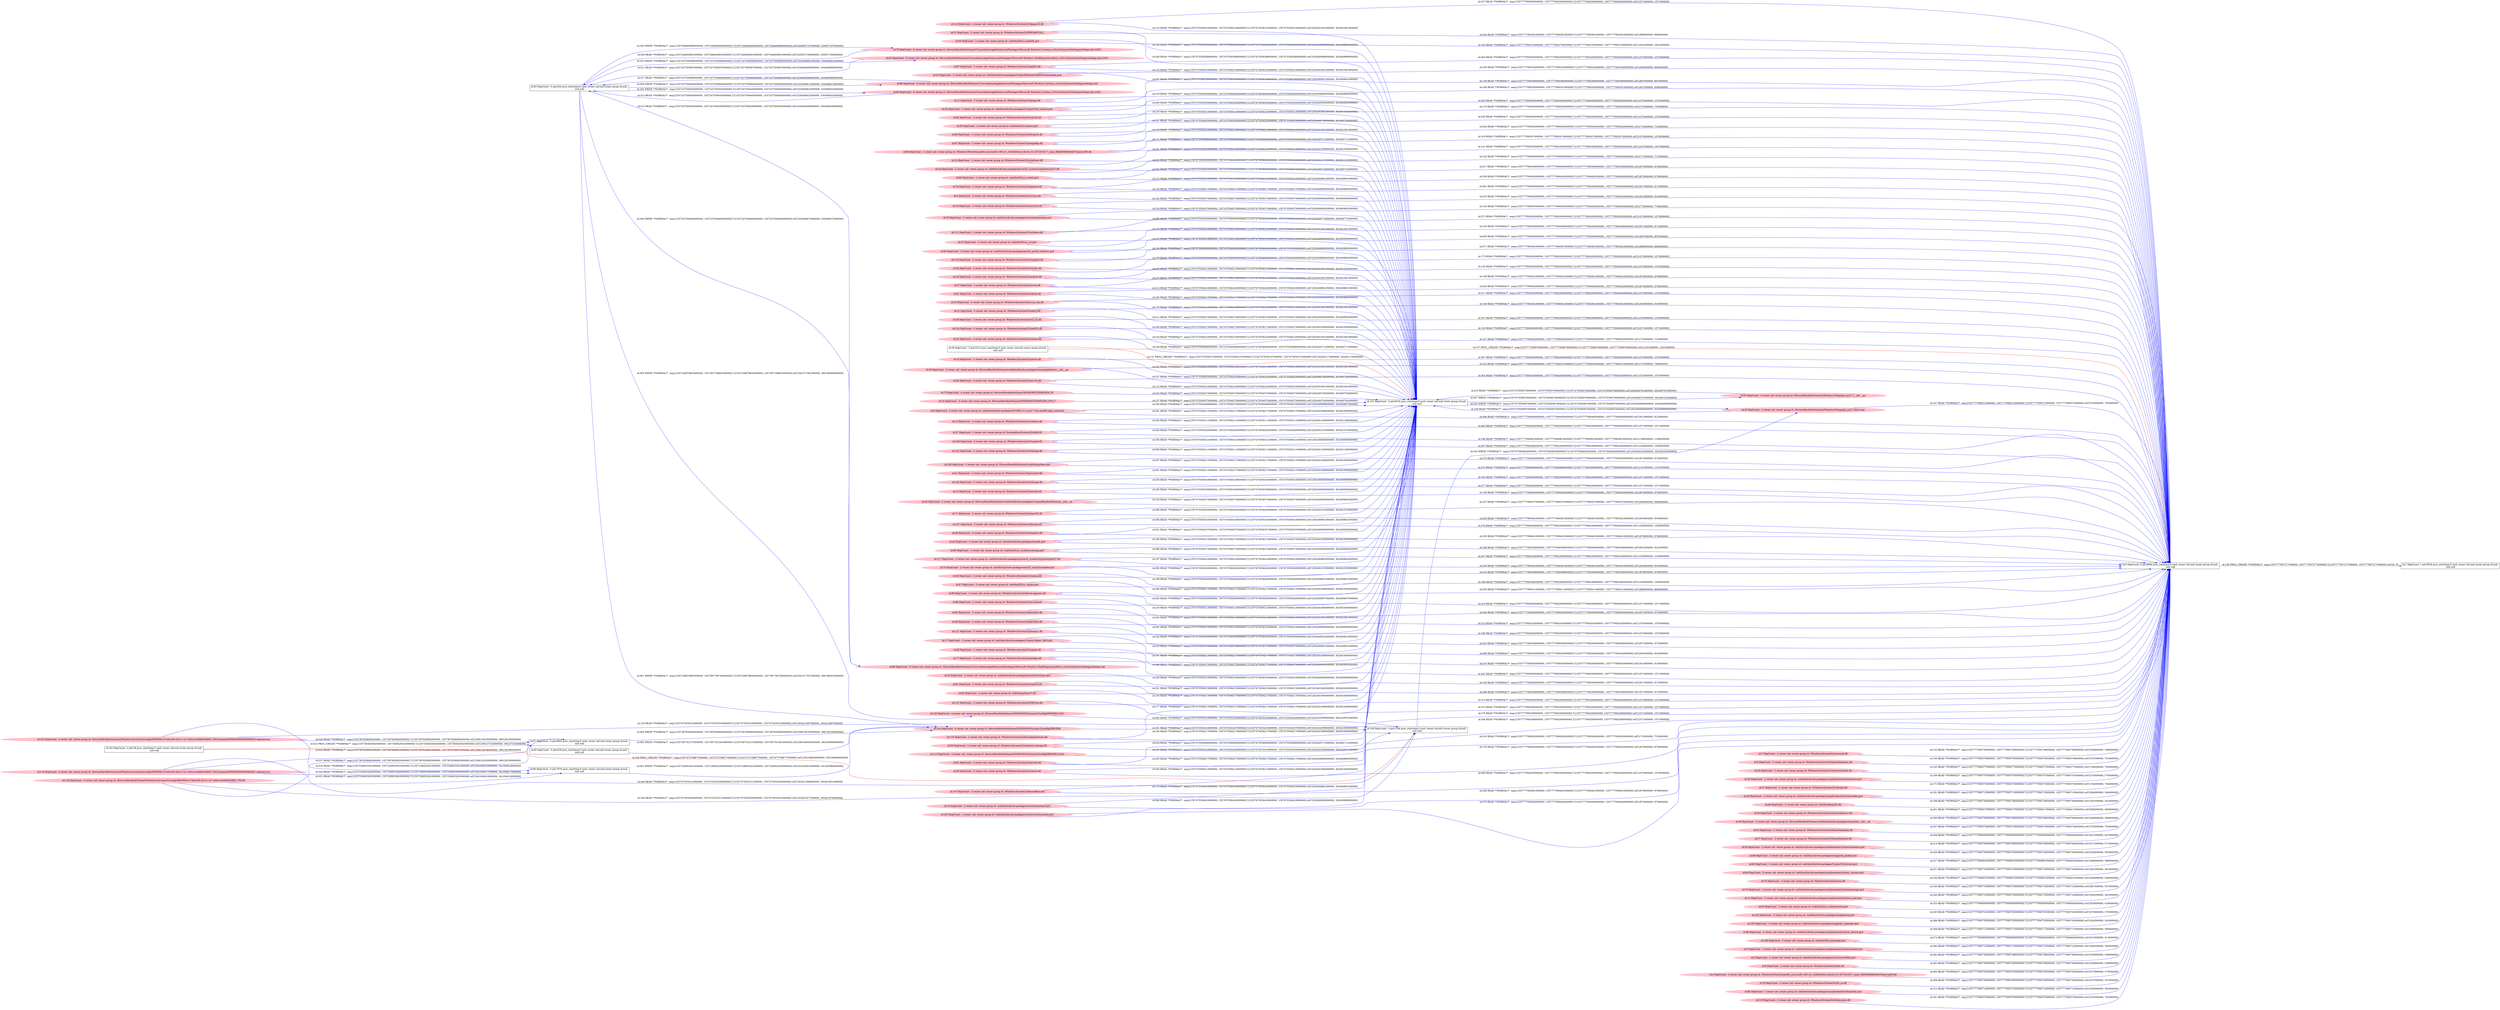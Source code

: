 digraph  {
rankdir=LR
"0"[color=black,label="id:0 HopCount: 0 pid:8680 proc_starttime:0 cmd: owner uid:null owner group id:null,\n null null", shape=box,style=solid];
"1"[color=black,label="id:1 HopCount: 1 pid:3024 proc_starttime:0 cmd: owner uid:null owner group id:null,\n null null", shape=box,style=solid];
"0" -> "1" [id=128,__obj="PROC_CREATE"color=red,label="id:128 PROC_CREATE **NORMAL**  seqs:[1557777957277000000, 1557777957277000000] T:[1557777957277000000, 1557777957277000000] relT:[0, 0]",style=solid];
"123"[color=pink,label="id:123 HopCount: -4 owner uid: owner group id: /Device/HarddiskVolume2/Windows/System32/config/DRIVERS{47a6a166-a514-11e7-a94e-ec0d9a05c860}.TMContainer00000000000000000002.regtrans-ms ", shape=oval,style=filled];
"100"[color=black,label="id:100 HopCount: -3 pid:1504 proc_starttime:0 cmd: owner uid:null owner group id:null,\n null null", shape=box,style=solid];
"123" -> "100" [id=129,__obj="READ"color=blue,label="id:129 READ **NORMAL**  seqs:[1557475535310000000, 1557475535310000000] T:[1557475535310000000, 1557475535310000000] relT:[302421967000000, 302421967000000]",style=solid];
"124"[color=pink,label="id:124 HopCount: -2 owner uid: owner group id: /Windows/System32/shell32.dll ", shape=oval,style=filled];
"124" -> "0" [id=130,__obj="READ"color=blue,label="id:130 READ **NORMAL**  seqs:[1557777956206000000, 1557777956206000000] T:[1557777956206000000, 1557777956206000000] relT:[1071000000, 1071000000]",style=solid];
"26"[color=black,label="id:26 HopCount: -2 pid:3312 proc_starttime:0 cmd: owner uid:null owner group id:null,\n null null", shape=box,style=solid];
"101"[color=black,label="id:101 HopCount: -3 pid:6216 proc_starttime:0 cmd: owner uid:null owner group id:null,\n null null", shape=box,style=solid];
"26" -> "101" [id=131,__obj="PROC_CREATE"color=red,label="id:131 PROC_CREATE **NORMAL**  seqs:[1557475556107000000, 1557475556107000000] T:[1557475556107000000, 1557475556107000000] relT:[302401170000000, 302401170000000]",style=solid];
"92"[color=pink,label="id:92 HopCount: -2 owner uid: owner group id: /Windows/System32/msvcrt.dll ", shape=oval,style=filled];
"92" -> "101" [id=132,__obj="READ"color=blue,label="id:132 READ **NORMAL**  seqs:[1557475556216000000, 1557475556216000000] T:[1557475556216000000, 1557475556216000000] relT:[302401061000000, 302401061000000]",style=solid];
"7"[color=pink,label="id:7 HopCount: -2 owner uid: owner group id: /Windows/System32/mswsock.dll ", shape=oval,style=filled];
"7" -> "0" [id=133,__obj="READ"color=blue,label="id:133 READ **NORMAL**  seqs:[1557777956739000000, 1557777956739000000] T:[1557777956739000000, 1557777956739000000] relT:[538000000, 538000000]",style=solid];
"114"[color=pink,label="id:114 HopCount: -2 owner uid: owner group id: /Windows/System32/cfgmgr32.dll ", shape=oval,style=filled];
"114" -> "101" [id=134,__obj="READ"color=blue,label="id:134 READ **NORMAL**  seqs:[1557475556216000000, 1557475556216000000] T:[1557475556216000000, 1557475556216000000] relT:[302401061000000, 302401061000000]",style=solid];
"97"[color=pink,label="id:97 HopCount: -2 owner uid: owner group id: /Windows/System32/gdi32.dll ", shape=oval,style=filled];
"97" -> "101" [id=135,__obj="READ"color=blue,label="id:135 READ **NORMAL**  seqs:[1557475556216000000, 1557475556216000000] T:[1557475556216000000, 1557475556216000000] relT:[302401061000000, 302401061000000]",style=solid];
"9"[color=pink,label="id:9 HopCount: -2 owner uid: owner group id: /Windows/System32/wbem/wbemprox.dll ", shape=oval,style=filled];
"9" -> "0" [id=136,__obj="READ"color=blue,label="id:136 READ **NORMAL**  seqs:[1557777956576000000, 1557777956576000000] T:[1557777956576000000, 1557777956576000000] relT:[701000000, 701000000]",style=solid];
"10"[color=pink,label="id:10 HopCount: -4 owner uid: owner group id: /Device/HarddiskVolume2/WINDOWS/TEMP/GEN_PY/2.7 ", shape=oval,style=filled];
"10" -> "101" [id=137,__obj="READ"color=blue,label="id:137 READ **NORMAL**  seqs:[1557475556575000000, 1557475556575000000] T:[1557475556575000000, 1557475556575000000] relT:[302400702000000, 302400702000000]",style=solid];
"11"[color=pink,label="id:11 HopCount: -2 owner uid: owner group id: /Windows/System32/psapi.dll ", shape=oval,style=filled];
"11" -> "0" [id=138,__obj="READ"color=blue,label="id:138 READ **NORMAL**  seqs:[1557777956380000000, 1557777956380000000] T:[1557777956380000000, 1557777956380000000] relT:[897000000, 897000000]",style=solid];
"80"[color=pink,label="id:80 HopCount: -2 owner uid: owner group id: /Windows/System32/user32.dll ", shape=oval,style=filled];
"80" -> "101" [id=139,__obj="READ"color=blue,label="id:139 READ **NORMAL**  seqs:[1557475556215000000, 1557475556215000000] T:[1557475556215000000, 1557475556215000000] relT:[302401062000000, 302401062000000]",style=solid];
"94"[color=pink,label="id:94 HopCount: -2 owner uid: owner group id: /Windows/System32/advapi32.dll ", shape=oval,style=filled];
"94" -> "101" [id=140,__obj="READ"color=blue,label="id:140 READ **NORMAL**  seqs:[1557475556216000000, 1557475556216000000] T:[1557475556216000000, 1557475556216000000] relT:[302401061000000, 302401061000000]",style=solid];
"12"[color=pink,label="id:12 HopCount: -2 owner uid: owner group id: /Windows/System32/cryptbase.dll ", shape=oval,style=filled];
"12" -> "0" [id=141,__obj="READ"color=blue,label="id:141 READ **NORMAL**  seqs:[1557777956250000000, 1557777956250000000] T:[1557777956250000000, 1557777956250000000] relT:[1027000000, 1027000000]",style=solid];
"4"[color=pink,label="id:4 HopCount: -2 owner uid: owner group id: /Windows/System32/version.dll ", shape=oval,style=filled];
"4" -> "101" [id=142,__obj="READ"color=blue,label="id:142 READ **NORMAL**  seqs:[1557475556373000000, 1557475556373000000] T:[1557475556373000000, 1557475556373000000] relT:[302400904000000, 302400904000000]",style=solid];
"32"[color=pink,label="id:32 HopCount: -2 owner uid: owner group id: /salt/bin/DLLs/_ssl.pyd ", shape=oval,style=filled];
"32" -> "0" [id=143,__obj="READ"color=blue,label="id:143 READ **NORMAL**  seqs:[1557777956306000000, 1557777956306000000] T:[1557777956306000000, 1557777956306000000] relT:[971000000, 971000000]",style=solid];
"18"[color=pink,label="id:18 HopCount: -2 owner uid: owner group id: /Windows/System32/sechost.dll ", shape=oval,style=filled];
"18" -> "0" [id=144,__obj="READ"color=blue,label="id:144 READ **NORMAL**  seqs:[1557777956205000000, 1557777956205000000] T:[1557777956205000000, 1557777956205000000] relT:[1072000000, 1072000000]",style=solid];
"20"[color=pink,label="id:20 HopCount: -2 owner uid: owner group id: /Windows/System32/wbem/wmiutils.dll ", shape=oval,style=filled];
"20" -> "0" [id=145,__obj="READ"color=blue,label="id:145 READ **NORMAL**  seqs:[1557777956577000000, 1557777956577000000] T:[1557777956577000000, 1557777956577000000] relT:[700000000, 700000000]",style=solid];
"21"[color=pink,label="id:21 HopCount: -2 owner uid: owner group id: /Windows/System32/ole32.dll ", shape=oval,style=filled];
"21" -> "0" [id=146,__obj="READ"color=blue,label="id:146 READ **NORMAL**  seqs:[1557777956361000000, 1557777956361000000] T:[1557777956361000000, 1557777956361000000] relT:[916000000, 916000000]",style=solid];
"22"[color=pink,label="id:22 HopCount: -2 owner uid: owner group id: /Windows/System32/urlmon.dll ", shape=oval,style=filled];
"22" -> "0" [id=147,__obj="READ"color=blue,label="id:147 READ **NORMAL**  seqs:[1557777956562000000, 1557777956562000000] T:[1557777956562000000, 1557777956562000000] relT:[715000000, 715000000]",style=solid];
"33"[color=pink,label="id:33 HopCount: -2 owner uid: owner group id: /Device/HarddiskVolume2/Windows/Temp/gen_py/2.7/dicts.dat ", shape=oval,style=filled];
"33" -> "101" [id=148,__obj="READ"color=blue,label="id:148 READ **NORMAL**  seqs:[1557475556587000000, 1557475556587000000] T:[1557475556587000000, 1557475556587000000] relT:[302400690000000, 302400690000000]",style=solid];
"14"[color=pink,label="id:14 HopCount: -2 owner uid: owner group id: /Windows/System32/netutils.dll ", shape=oval,style=filled];
"14" -> "0" [id=149,__obj="READ"color=blue,label="id:149 READ **NORMAL**  seqs:[1557777956403000000, 1557777956403000000] T:[1557777956403000000, 1557777956403000000] relT:[874000000, 874000000]",style=solid];
"71"[color=pink,label="id:71 HopCount: -2 owner uid: owner group id: /Windows/System32/oleaut32.dll ", shape=oval,style=filled];
"71" -> "101" [id=150,__obj="READ"color=blue,label="id:150 READ **NORMAL**  seqs:[1557475556374000000, 1557475556374000000] T:[1557475556374000000, 1557475556374000000] relT:[302400903000000, 302400903000000]",style=solid];
"98"[color=pink,label="id:98 HopCount: -2 owner uid: owner group id: /Windows/WinSxS/amd64_microsoft.vc90.crt_1fc8b3b9a1e18e3b_9.0.30729.9317_none_08e0939fa840d57b/msvcr90.dll ", shape=oval,style=filled];
"98" -> "101" [id=151,__obj="READ"color=blue,label="id:151 READ **NORMAL**  seqs:[1557475556218000000, 1557475556218000000] T:[1557475556218000000, 1557475556218000000] relT:[302401059000000, 302401059000000]",style=solid];
"24"[color=pink,label="id:24 HopCount: -2 owner uid: owner group id: /salt/bin/Lib/site-packages/pywin32_system32/pythoncom27.dll ", shape=oval,style=filled];
"24" -> "0" [id=152,__obj="READ"color=blue,label="id:152 READ **NORMAL**  seqs:[1557777956560000000, 1557777956560000000] T:[1557777956560000000, 1557777956560000000] relT:[717000000, 717000000]",style=solid];
"70"[color=pink,label="id:70 HopCount: -2 owner uid: owner group id: /Windows/System32/logoncli.dll ", shape=oval,style=filled];
"70" -> "101" [id=153,__obj="READ"color=blue,label="id:153 READ **NORMAL**  seqs:[1557475556417000000, 1557475556417000000] T:[1557475556417000000, 1557475556417000000] relT:[302400860000000, 302400860000000]",style=solid];
"19"[color=pink,label="id:19 HopCount: -2 owner uid: owner group id: /Windows/System32/secur32.dll ", shape=oval,style=filled];
"19" -> "101" [id=154,__obj="READ"color=blue,label="id:154 READ **NORMAL**  seqs:[1557475556375000000, 1557475556375000000] T:[1557475556375000000, 1557475556375000000] relT:[302400902000000, 302400902000000]",style=solid];
"25"[color=pink,label="id:25 HopCount: -2 owner uid: owner group id: /salt/bin/Lib/site-packages/tornado/speedups.pyd ", shape=oval,style=filled];
"25" -> "0" [id=155,__obj="READ"color=blue,label="id:155 READ **NORMAL**  seqs:[1557777956503000000, 1557777956503000000] T:[1557777956503000000, 1557777956503000000] relT:[774000000, 774000000]",style=solid];
"95"[color=pink,label="id:95 HopCount: -2 owner uid: owner group id: /salt/bin/Lib/site-packages/psutil/_psutil_windows.pyd ", shape=oval,style=filled];
"95" -> "101" [id=156,__obj="READ"color=blue,label="id:156 READ **NORMAL**  seqs:[1557475556392000000, 1557475556392000000] T:[1557475556392000000, 1557475556392000000] relT:[302400885000000, 302400885000000]",style=solid];
"26" -> "0" [id=157,__obj="PROC_CREATE"color=red,label="id:157 PROC_CREATE **NORMAL**  seqs:[1557777956076000000, 1557777956076000000] T:[1557777956076000000, 1557777956076000000] relT:[1201000000, 1201000000]",style=solid];
"110"[color=pink,label="id:110 HopCount: -2 owner uid: owner group id: /Windows/System32/wtsapi32.dll ", shape=oval,style=filled];
"110" -> "101" [id=158,__obj="READ"color=blue,label="id:158 READ **NORMAL**  seqs:[1557475556393000000, 1557475556393000000] T:[1557475556393000000, 1557475556393000000] relT:[302400884000000, 302400884000000]",style=solid];
"27"[color=pink,label="id:27 HopCount: -2 owner uid: owner group id: /Windows/System32/srvcli.dll ", shape=oval,style=filled];
"27" -> "0" [id=159,__obj="READ"color=blue,label="id:159 READ **NORMAL**  seqs:[1557777956401000000, 1557777956401000000] T:[1557777956401000000, 1557777956401000000] relT:[876000000, 876000000]",style=solid];
"61"[color=pink,label="id:61 HopCount: -2 owner uid: owner group id: /Windows/System32/wkscli.dll ", shape=oval,style=filled];
"61" -> "101" [id=160,__obj="READ"color=blue,label="id:160 READ **NORMAL**  seqs:[1557475556417000000, 1557475556417000000] T:[1557475556417000000, 1557475556417000000] relT:[302400860000000, 302400860000000]",style=solid];
"28"[color=pink,label="id:28 HopCount: -2 owner uid: owner group id: /Windows/System32/ws2_32.dll ", shape=oval,style=filled];
"28" -> "0" [id=161,__obj="READ"color=blue,label="id:161 READ **NORMAL**  seqs:[1557777956259000000, 1557777956259000000] T:[1557777956259000000, 1557777956259000000] relT:[1018000000, 1018000000]",style=solid];
"16"[color=pink,label="id:16 HopCount: -2 owner uid: owner group id: /Windows/System32/rpcrt4.dll ", shape=oval,style=filled];
"16" -> "101" [id=162,__obj="READ"color=blue,label="id:162 READ **NORMAL**  seqs:[1557475556216000000, 1557475556216000000] T:[1557475556216000000, 1557475556216000000] relT:[302401061000000, 302401061000000]",style=solid];
"29"[color=pink,label="id:29 HopCount: -2 owner uid: owner group id: /Device/HarddiskVolume2/salt/bin/lib/site-packages/tornado/platform/__init__.py ", shape=oval,style=filled];
"29" -> "0" [id=163,__obj="READ"color=blue,label="id:163 READ **NORMAL**  seqs:[1557777956530000000, 1557777956531000000] T:[1557777956530000000, 1557777956531000000] relT:[747000000, 746000000]",style=solid];
"51"[color=pink,label="id:51 HopCount: -2 owner uid: owner group id: /Windows/System32/IPHLPAPI.DLL ", shape=oval,style=filled];
"51" -> "101" [id=164,__obj="READ"color=blue,label="id:164 READ **NORMAL**  seqs:[1557475556392000000, 1557475556392000000] T:[1557475556392000000, 1557475556392000000] relT:[302400885000000, 302400885000000]",style=solid];
"30"[color=pink,label="id:30 HopCount: -2 owner uid: owner group id: /salt/bin/DLLs/_hashlib.pyd ", shape=oval,style=filled];
"30" -> "0" [id=165,__obj="READ"color=blue,label="id:165 READ **NORMAL**  seqs:[1557777956276000000, 1557777956276000000] T:[1557777956276000000, 1557777956276000000] relT:[1001000000, 1001000000]",style=solid];
"23"[color=pink,label="id:23 HopCount: -2 owner uid: owner group id: /salt/bin/Lib/site-packages/Crypto/Random/OSRNG/winrandom.pyd ", shape=oval,style=filled];
"23" -> "0" [id=166,__obj="READ"color=blue,label="id:166 READ **NORMAL**  seqs:[1557777956334000000, 1557777956334000000] T:[1557777956334000000, 1557777956334000000] relT:[943000000, 943000000]",style=solid];
"33" -> "0" [id=167,__obj="READ"color=blue,label="id:167 READ **NORMAL**  seqs:[1557777956572000000, 1557777956572000000] T:[1557777956572000000, 1557777956572000000] relT:[705000000, 705000000]",style=solid];
"34"[color=pink,label="id:34 HopCount: -2 owner uid: owner group id: /salt/bin/Lib/site-packages/Crypto/Util/_counter.pyd ", shape=oval,style=filled];
"34" -> "0" [id=168,__obj="READ"color=blue,label="id:168 READ **NORMAL**  seqs:[1557777956350000000, 1557777956351000000] T:[1557777956350000000, 1557777956351000000] relT:[927000000, 926000000]",style=solid];
"35"[color=pink,label="id:35 HopCount: -2 owner uid: owner group id: /salt/bin/Lib/site-packages/zmq/backend/cython/error.pyd ", shape=oval,style=filled];
"35" -> "0" [id=169,__obj="READ"color=blue,label="id:169 READ **NORMAL**  seqs:[1557777956707000000, 1557777956707000000] T:[1557777956707000000, 1557777956707000000] relT:[570000000, 570000000]",style=solid];
"36"[color=pink,label="id:36 HopCount: -2 owner uid: owner group id: /salt/bin/DLLs/select.pyd ", shape=oval,style=filled];
"36" -> "0" [id=170,__obj="READ"color=blue,label="id:170 READ **NORMAL**  seqs:[1557777956530000000, 1557777956530000000] T:[1557777956530000000, 1557777956530000000] relT:[747000000, 747000000]",style=solid];
"87"[color=pink,label="id:87 HopCount: -2 owner uid: owner group id: /Windows/System32/imagehlp.dll ", shape=oval,style=filled];
"87" -> "101" [id=171,__obj="READ"color=blue,label="id:171 READ **NORMAL**  seqs:[1557475556566000000, 1557475556566000000] T:[1557475556566000000, 1557475556566000000] relT:[302400711000000, 302400711000000]",style=solid];
"31"[color=pink,label="id:31 HopCount: -2 owner uid: owner group id: /Windows/System32/clbcatq.dll ", shape=oval,style=filled];
"31" -> "0" [id=172,__obj="READ"color=blue,label="id:172 READ **NORMAL**  seqs:[1557777956573000000, 1557777956573000000] T:[1557777956573000000, 1557777956573000000] relT:[704000000, 704000000]",style=solid];
"60"[color=pink,label="id:60 HopCount: -2 owner uid: owner group id: /salt/bin/DLLs/_socket.pyd ", shape=oval,style=filled];
"60" -> "101" [id=173,__obj="READ"color=blue,label="id:173 READ **NORMAL**  seqs:[1557475556316000000, 1557475556316000000] T:[1557475556316000000, 1557475556316000000] relT:[302400961000000, 302400961000000]",style=solid];
"111"[color=pink,label="id:111 HopCount: -2 owner uid: owner group id: /Windows/System32/ucrtbase.dll ", shape=oval,style=filled];
"111" -> "101" [id=174,__obj="READ"color=blue,label="id:174 READ **NORMAL**  seqs:[1557475556216000000, 1557475556216000000] T:[1557475556216000000, 1557475556216000000] relT:[302401061000000, 302401061000000]",style=solid];
"38"[color=pink,label="id:38 HopCount: -2 owner uid: owner group id: /Windows/System32/win32u.dll ", shape=oval,style=filled];
"38" -> "0" [id=175,__obj="READ"color=blue,label="id:175 READ **NORMAL**  seqs:[1557777956205000000, 1557777956205000000] T:[1557777956205000000, 1557777956205000000] relT:[1072000000, 1072000000]",style=solid];
"53"[color=pink,label="id:53 HopCount: -2 owner uid: owner group id: /Windows/System32/msvcp_win.dll ", shape=oval,style=filled];
"53" -> "101" [id=176,__obj="READ"color=blue,label="id:176 READ **NORMAL**  seqs:[1557475556216000000, 1557475556216000000] T:[1557475556216000000, 1557475556216000000] relT:[302401061000000, 302401061000000]",style=solid];
"115"[color=pink,label="id:115 HopCount: -2 owner uid: owner group id: /Windows/System32/bcryptprimitives.dll ", shape=oval,style=filled];
"115" -> "101" [id=177,__obj="READ"color=blue,label="id:177 READ **NORMAL**  seqs:[1557475556217000000, 1557475556217000000] T:[1557475556217000000, 1557475556217000000] relT:[302401060000000, 302401060000000]",style=solid];
"39"[color=pink,label="id:39 HopCount: -2 owner uid: owner group id: /Windows/System32/samcli.dll ", shape=oval,style=filled];
"39" -> "0" [id=178,__obj="READ"color=blue,label="id:178 READ **NORMAL**  seqs:[1557777956402000000, 1557777956402000000] T:[1557777956402000000, 1557777956402000000] relT:[875000000, 875000000]",style=solid];
"15"[color=pink,label="id:15 HopCount: -2 owner uid: owner group id: /salt/bin/Lib/site-packages/win32/win32net.pyd ", shape=oval,style=filled];
"15" -> "101" [id=179,__obj="READ"color=blue,label="id:179 READ **NORMAL**  seqs:[1557475556416000000, 1557475556416000000] T:[1557475556416000000, 1557475556416000000] relT:[302400861000000, 302400861000000]",style=solid];
"8"[color=pink,label="id:8 HopCount: -2 owner uid: owner group id: /salt/bin/Lib/site-packages/PyYAML-3.11-py2.7-win-amd64.egg/_yaml.pyd ", shape=oval,style=filled];
"8" -> "101" [id=180,__obj="READ"color=blue,label="id:180 READ **NORMAL**  seqs:[1557475556469000000, 1557475556470000000] T:[1557475556469000000, 1557475556470000000] relT:[302400808000000, 302400807000000]",style=solid];
"40"[color=pink,label="id:40 HopCount: -2 owner uid: owner group id: /salt/bin/Lib/site-packages/zmq/backend/cython/socket.pyd ", shape=oval,style=filled];
"40" -> "0" [id=181,__obj="READ"color=blue,label="id:181 READ **NORMAL**  seqs:[1557777956713000000, 1557777956713000000] T:[1557777956713000000, 1557777956713000000] relT:[564000000, 564000000]",style=solid];
"37"[color=pink,label="id:37 HopCount: -2 owner uid: owner group id: /SystemRoot/System32/ntdll.dll ", shape=oval,style=filled];
"37" -> "101" [id=182,__obj="READ"color=blue,label="id:182 READ **NORMAL**  seqs:[1557475556111000000, 1557475556111000000] T:[1557475556111000000, 1557475556111000000] relT:[302401166000000, 302401166000000]",style=solid];
"122"[color=pink,label="id:122 HopCount: -2 owner uid: owner group id: /Windows/System32/ntdsapi.dll ", shape=oval,style=filled];
"122" -> "101" [id=183,__obj="READ"color=blue,label="id:183 READ **NORMAL**  seqs:[1557475556421000000, 1557475556421000000] T:[1557475556421000000, 1557475556421000000] relT:[302400856000000, 302400856000000]",style=solid];
"41"[color=pink,label="id:41 HopCount: -2 owner uid: owner group id: /Windows/System32/powrprof.dll ", shape=oval,style=filled];
"41" -> "0" [id=184,__obj="READ"color=blue,label="id:184 READ **NORMAL**  seqs:[1557777956206000000, 1557777956206000000] T:[1557777956206000000, 1557777956206000000] relT:[1071000000, 1071000000]",style=solid];
"43"[color=pink,label="id:43 HopCount: -2 owner uid: owner group id: /Device/HarddiskVolume2/salt/bin/lib/site-packages/Crypto/Random/Fortuna/__init__.py ", shape=oval,style=filled];
"43" -> "101" [id=185,__obj="READ"color=blue,label="id:185 READ **NORMAL**  seqs:[1557475556339000000, 1557475556339000000] T:[1557475556339000000, 1557475556339000000] relT:[302400938000000, 302400938000000]",style=solid];
"37" -> "0" [id=186,__obj="READ"color=blue,label="id:186 READ **NORMAL**  seqs:[1557777956081000000, 1557777956081000000] T:[1557777956081000000, 1557777956081000000] relT:[1196000000, 1196000000]",style=solid];
"43" -> "0" [id=187,__obj="READ"color=blue,label="id:187 READ **NORMAL**  seqs:[1557777956337000000, 1557777956337000000] T:[1557777956337000000, 1557777956337000000] relT:[940000000, 940000000]",style=solid];
"44"[color=pink,label="id:44 HopCount: -2 owner uid: owner group id: /salt/bin/Lib/site-packages/timelib.pyd ", shape=oval,style=filled];
"44" -> "0" [id=188,__obj="READ"color=blue,label="id:188 READ **NORMAL**  seqs:[1557777956356000000, 1557777956356000000] T:[1557777956356000000, 1557777956356000000] relT:[921000000, 921000000]",style=solid];
"45"[color=pink,label="id:45 HopCount: -2 owner uid: owner group id: /Windows/System32/cryptsp.dll ", shape=oval,style=filled];
"45" -> "0" [id=189,__obj="READ"color=blue,label="id:189 READ **NORMAL**  seqs:[1557777956248000000, 1557777956248000000] T:[1557777956248000000, 1557777956248000000] relT:[1029000000, 1029000000]",style=solid];
"46"[color=pink,label="id:46 HopCount: -2 owner uid: owner group id: /Windows/System32/gdi32full.dll ", shape=oval,style=filled];
"46" -> "0" [id=190,__obj="READ"color=blue,label="id:190 READ **NORMAL**  seqs:[1557777956205000000, 1557777956205000000] T:[1557777956205000000, 1557777956205000000] relT:[1072000000, 1072000000]",style=solid];
"77"[color=pink,label="id:77 HopCount: -2 owner uid: owner group id: /Windows/System32/profapi.dll ", shape=oval,style=filled];
"77" -> "101" [id=191,__obj="READ"color=blue,label="id:191 READ **NORMAL**  seqs:[1557475556217000000, 1557475556217000000] T:[1557475556217000000, 1557475556217000000] relT:[302401060000000, 302401060000000]",style=solid];
"42"[color=pink,label="id:42 HopCount: -2 owner uid: owner group id: /salt/bin/Lib/site-packages/win32/win32api.pyd ", shape=oval,style=filled];
"42" -> "0" [id=192,__obj="READ"color=blue,label="id:192 READ **NORMAL**  seqs:[1557777956360000000, 1557777956360000000] T:[1557777956360000000, 1557777956360000000] relT:[917000000, 917000000]",style=solid];
"112"[color=pink,label="id:112 HopCount: -2 owner uid: owner group id: /Windows/System32/SHCore.dll ", shape=oval,style=filled];
"112" -> "101" [id=193,__obj="READ"color=blue,label="id:193 READ **NORMAL**  seqs:[1557475556217000000, 1557475556217000000] T:[1557475556217000000, 1557475556217000000] relT:[302401060000000, 302401060000000]",style=solid];
"56"[color=pink,label="id:56 HopCount: -2 owner uid: owner group id: /Windows/System32/windows.storage.dll ", shape=oval,style=filled];
"56" -> "101" [id=194,__obj="READ"color=blue,label="id:194 READ **NORMAL**  seqs:[1557475556217000000, 1557475556217000000] T:[1557475556217000000, 1557475556217000000] relT:[302401060000000, 302401060000000]",style=solid];
"48"[color=pink,label="id:48 HopCount: -2 owner uid: owner group id: /Windows/System32/netapi32.dll ", shape=oval,style=filled];
"48" -> "0" [id=195,__obj="READ"color=blue,label="id:195 READ **NORMAL**  seqs:[1557777956401000000, 1557777956401000000] T:[1557777956401000000, 1557777956401000000] relT:[876000000, 876000000]",style=solid];
"90"[color=pink,label="id:90 HopCount: -2 owner uid: owner group id: /salt/bin/DLLs/_multiprocessing.pyd ", shape=oval,style=filled];
"90" -> "101" [id=196,__obj="READ"color=blue,label="id:196 READ **NORMAL**  seqs:[1557475556272000000, 1557475556272000000] T:[1557475556272000000, 1557475556272000000] relT:[302401005000000, 302401005000000]",style=solid];
"74"[color=pink,label="id:74 HopCount: -2 owner uid: owner group id: /salt/bin/Lib/site-packages/win32/_win32sysloader.pyd ", shape=oval,style=filled];
"74" -> "101" [id=197,__obj="READ"color=blue,label="id:197 READ **NORMAL**  seqs:[1557475556414000000, 1557475556414000000] T:[1557475556414000000, 1557475556414000000] relT:[302400863000000, 302400863000000]",style=solid];
"49"[color=pink,label="id:49 HopCount: -2 owner uid: owner group id: /salt/bin/libeay32.dll ", shape=oval,style=filled];
"49" -> "0" [id=198,__obj="READ"color=blue,label="id:198 READ **NORMAL**  seqs:[1557777956736000000, 1557777956736000000] T:[1557777956736000000, 1557777956736000000] relT:[541000000, 541000000]",style=solid];
"47"[color=pink,label="id:47 HopCount: -2 owner uid: owner group id: /salt/bin/DLLs/_ctypes.pyd ", shape=oval,style=filled];
"47" -> "101" [id=199,__obj="READ"color=blue,label="id:199 READ **NORMAL**  seqs:[1557475556426000000, 1557475556426000000] T:[1557475556426000000, 1557475556426000000] relT:[302400851000000, 302400851000000]",style=solid];
"34" -> "101" [id=200,__obj="READ"color=blue,label="id:200 READ **NORMAL**  seqs:[1557475556352000000, 1557475556352000000] T:[1557475556352000000, 1557475556352000000] relT:[302400925000000, 302400925000000]",style=solid];
"50"[color=pink,label="id:50 HopCount: -2 owner uid: owner group id: /Windows/System32/wbem/wbemsvc.dll ", shape=oval,style=filled];
"50" -> "0" [id=201,__obj="READ"color=blue,label="id:201 READ **NORMAL**  seqs:[1557777956617000000, 1557777956617000000] T:[1557777956617000000, 1557777956617000000] relT:[660000000, 660000000]",style=solid];
"89"[color=pink,label="id:89 HopCount: -2 owner uid: owner group id: /Windows/System32/security.dll ", shape=oval,style=filled];
"89" -> "101" [id=202,__obj="READ"color=blue,label="id:202 READ **NORMAL**  seqs:[1557475556420000000, 1557475556420000000] T:[1557475556420000000, 1557475556420000000] relT:[302400857000000, 302400857000000]",style=solid];
"39" -> "101" [id=203,__obj="READ"color=blue,label="id:203 READ **NORMAL**  seqs:[1557475556417000000, 1557475556417000000] T:[1557475556417000000, 1557475556417000000] relT:[302400860000000, 302400860000000]",style=solid];
"51" -> "0" [id=204,__obj="READ"color=blue,label="id:204 READ **NORMAL**  seqs:[1557777956381000000, 1557777956381000000] T:[1557777956381000000, 1557777956381000000] relT:[896000000, 896000000]",style=solid];
"47" -> "0" [id=205,__obj="READ"color=blue,label="id:205 READ **NORMAL**  seqs:[1557777956411000000, 1557777956411000000] T:[1557777956411000000, 1557777956411000000] relT:[866000000, 866000000]",style=solid];
"54"[color=pink,label="id:54 HopCount: -2 owner uid: owner group id: /Device/HarddiskVolume2/salt/bin/Lib/site-packages/zmq/utils/__init__.py ", shape=oval,style=filled];
"54" -> "0" [id=206,__obj="READ"color=blue,label="id:206 READ **NORMAL**  seqs:[1557777956708000000, 1557777956708000000] T:[1557777956708000000, 1557777956708000000] relT:[569000000, 569000000]",style=solid];
"55"[color=pink,label="id:55 HopCount: -2 owner uid: owner group id: /Windows/System32/wbem/wbemdisp.dll ", shape=oval,style=filled];
"55" -> "0" [id=207,__obj="READ"color=blue,label="id:207 READ **NORMAL**  seqs:[1557777956574000000, 1557777956574000000] T:[1557777956574000000, 1557777956574000000] relT:[703000000, 703000000]",style=solid];
"56" -> "0" [id=208,__obj="READ"color=blue,label="id:208 READ **NORMAL**  seqs:[1557777956206000000, 1557777956206000000] T:[1557777956206000000, 1557777956206000000] relT:[1071000000, 1071000000]",style=solid];
"57"[color=pink,label="id:57 HopCount: -2 owner uid: owner group id: /Windows/System32/wbem/fastprox.dll ", shape=oval,style=filled];
"57" -> "0" [id=209,__obj="READ"color=blue,label="id:209 READ **NORMAL**  seqs:[1557777956650000000, 1557777956650000000] T:[1557777956650000000, 1557777956650000000] relT:[627000000, 627000000]",style=solid];
"52"[color=pink,label="id:52 HopCount: -4 owner uid: owner group id: /Device/HarddiskVolume2/Windows/Temp/gen_py/2.7/__init__.py ", shape=oval,style=filled];
"52" -> "101" [id=210,__obj="READ"color=blue,label="id:210 READ **NORMAL**  seqs:[1557475556576000000, 1557475556576000000] T:[1557475556576000000, 1557475556576000000] relT:[302400701000000, 302400701000000]",style=solid];
"53" -> "0" [id=211,__obj="READ"color=blue,label="id:211 READ **NORMAL**  seqs:[1557777956205000000, 1557777956205000000] T:[1557777956205000000, 1557777956205000000] relT:[1072000000, 1072000000]",style=solid];
"21" -> "101" [id=212,__obj="READ"color=blue,label="id:212 READ **NORMAL**  seqs:[1557475556374000000, 1557475556374000000] T:[1557475556374000000, 1557475556374000000] relT:[302400903000000, 302400903000000]",style=solid];
"27" -> "101" [id=213,__obj="READ"color=blue,label="id:213 READ **NORMAL**  seqs:[1557475556416000000, 1557475556416000000] T:[1557475556416000000, 1557475556416000000] relT:[302400861000000, 302400861000000]",style=solid];
"59"[color=pink,label="id:59 HopCount: -2 owner uid: owner group id: /salt/bin/Lib/site-packages/zmq/backend/cython/constants.pyd ", shape=oval,style=filled];
"59" -> "0" [id=214,__obj="READ"color=blue,label="id:214 READ **NORMAL**  seqs:[1557777956706000000, 1557777956706000000] T:[1557777956706000000, 1557777956706000000] relT:[571000000, 571000000]",style=solid];
"32" -> "101" [id=215,__obj="READ"color=blue,label="id:215 READ **NORMAL**  seqs:[1557475556318000000, 1557475556318000000] T:[1557475556318000000, 1557475556318000000] relT:[302400959000000, 302400959000000]",style=solid];
"18" -> "101" [id=216,__obj="READ"color=blue,label="id:216 READ **NORMAL**  seqs:[1557475556216000000, 1557475556216000000] T:[1557475556216000000, 1557475556216000000] relT:[302401061000000, 302401061000000]",style=solid];
"60" -> "0" [id=217,__obj="READ"color=blue,label="id:217 READ **NORMAL**  seqs:[1557777956304000000, 1557777956304000000] T:[1557777956304000000, 1557777956304000000] relT:[973000000, 973000000]",style=solid];
"62"[color=pink,label="id:62 HopCount: -2 owner uid: owner group id: /Windows/System32/kernel32.dll ", shape=oval,style=filled];
"62" -> "101" [id=218,__obj="READ"color=blue,label="id:218 READ **NORMAL**  seqs:[1557475556213000000, 1557475556213000000] T:[1557475556213000000, 1557475556213000000] relT:[302401064000000, 302401064000000]",style=solid];
"11" -> "101" [id=219,__obj="READ"color=blue,label="id:219 READ **NORMAL**  seqs:[1557475556392000000, 1557475556392000000] T:[1557475556392000000, 1557475556392000000] relT:[302400885000000, 302400885000000]",style=solid];
"61" -> "0" [id=220,__obj="READ"color=blue,label="id:220 READ **NORMAL**  seqs:[1557777956402000000, 1557777956402000000] T:[1557777956402000000, 1557777956402000000] relT:[875000000, 875000000]",style=solid];
"36" -> "101" [id=221,__obj="READ"color=blue,label="id:221 READ **NORMAL**  seqs:[1557475556532000000, 1557475556532000000] T:[1557475556532000000, 1557475556532000000] relT:[302400745000000, 302400745000000]",style=solid];
"12" -> "101" [id=222,__obj="READ"color=blue,label="id:222 READ **NORMAL**  seqs:[1557475556264000000, 1557475556264000000] T:[1557475556264000000, 1557475556264000000] relT:[302401013000000, 302401013000000]",style=solid];
"62" -> "0" [id=223,__obj="READ"color=blue,label="id:223 READ **NORMAL**  seqs:[1557777956202000000, 1557777956202000000] T:[1557777956202000000, 1557777956202000000] relT:[1075000000, 1075000000]",style=solid];
"17"[color=pink,label="id:17 HopCount: -2 owner uid: owner group id: /salt/bin/Lib/site-packages/Crypto/Cipher/_AES.pyd ", shape=oval,style=filled];
"17" -> "101" [id=224,__obj="READ"color=blue,label="id:224 READ **NORMAL**  seqs:[1557475556355000000, 1557475556356000000] T:[1557475556355000000, 1557475556356000000] relT:[302400922000000, 302400921000000]",style=solid];
"58"[color=pink,label="id:58 HopCount: -2 owner uid: owner group id: /Windows/System32/sspicli.dll ", shape=oval,style=filled];
"58" -> "0" [id=225,__obj="READ"color=blue,label="id:225 READ **NORMAL**  seqs:[1557777956363000000, 1557777956363000000] T:[1557777956363000000, 1557777956363000000] relT:[914000000, 914000000]",style=solid];
"68"[color=pink,label="id:68 HopCount: -2 owner uid: owner group id: /salt/bin/Lib/site-packages/msgpack/_packer.pyd ", shape=oval,style=filled];
"68" -> "0" [id=226,__obj="READ"color=blue,label="id:226 READ **NORMAL**  seqs:[1557777956734000000, 1557777956734000000] T:[1557777956734000000, 1557777956734000000] relT:[543000000, 543000000]",style=solid];
"69"[color=pink,label="id:69 HopCount: -2 owner uid: owner group id: /salt/bin/Lib/site-packages/Crypto/Util/strxor.pyd ", shape=oval,style=filled];
"69" -> "0" [id=227,__obj="READ"color=blue,label="id:227 READ **NORMAL**  seqs:[1557777956691000000, 1557777956691000000] T:[1557777956691000000, 1557777956691000000] relT:[586000000, 586000000]",style=solid];
"70" -> "0" [id=228,__obj="READ"color=blue,label="id:228 READ **NORMAL**  seqs:[1557777956402000000, 1557777956402000000] T:[1557777956402000000, 1557777956402000000] relT:[875000000, 875000000]",style=solid];
"71" -> "0" [id=229,__obj="READ"color=blue,label="id:229 READ **NORMAL**  seqs:[1557777956361000000, 1557777956361000000] T:[1557777956361000000, 1557777956361000000] relT:[916000000, 916000000]",style=solid];
"14" -> "101" [id=230,__obj="READ"color=blue,label="id:230 READ **NORMAL**  seqs:[1557475556418000000, 1557475556418000000] T:[1557475556418000000, 1557475556418000000] relT:[302400859000000, 302400859000000]",style=solid];
"64"[color=pink,label="id:64 HopCount: -2 owner uid: owner group id: /salt/bin/Lib/site-packages/zmq/backend/cython/_version.pyd ", shape=oval,style=filled];
"64" -> "0" [id=231,__obj="READ"color=blue,label="id:231 READ **NORMAL**  seqs:[1557777956716000000, 1557777956716000000] T:[1557777956716000000, 1557777956716000000] relT:[561000000, 561000000]",style=solid];
"73"[color=pink,label="id:73 HopCount: -4 owner uid: owner group id: /Device/HarddiskVolume2/WINDOWS/TEMP/GEN_PY ", shape=oval,style=filled];
"73" -> "101" [id=232,__obj="READ"color=blue,label="id:232 READ **NORMAL**  seqs:[1557475556575000000, 1557475556575000000] T:[1557475556575000000, 1557475556575000000] relT:[302400702000000, 302400702000000]",style=solid];
"74" -> "0" [id=233,__obj="READ"color=blue,label="id:233 READ **NORMAL**  seqs:[1557777956399000000, 1557777956399000000] T:[1557777956399000000, 1557777956399000000] relT:[878000000, 878000000]",style=solid];
"124" -> "101" [id=234,__obj="READ"color=blue,label="id:234 READ **NORMAL**  seqs:[1557475556216000000, 1557475556216000000] T:[1557475556216000000, 1557475556216000000] relT:[302401061000000, 302401061000000]",style=solid];
"58" -> "101" [id=235,__obj="READ"color=blue,label="id:235 READ **NORMAL**  seqs:[1557475556376000000, 1557475556376000000] T:[1557475556376000000, 1557475556376000000] relT:[302400901000000, 302400901000000]",style=solid];
"75"[color=pink,label="id:75 HopCount: -2 owner uid: owner group id: /Windows/System32/sxs.dll ", shape=oval,style=filled];
"75" -> "0" [id=236,__obj="READ"color=blue,label="id:236 READ **NORMAL**  seqs:[1557777956651000000, 1557777956651000000] T:[1557777956651000000, 1557777956651000000] relT:[626000000, 626000000]",style=solid];
"29" -> "101" [id=237,__obj="READ"color=blue,label="id:237 READ **NORMAL**  seqs:[1557475556532000000, 1557475556533000000] T:[1557475556532000000, 1557475556533000000] relT:[302400745000000, 302400744000000]",style=solid];
"22" -> "101" [id=238,__obj="READ"color=blue,label="id:238 READ **NORMAL**  seqs:[1557475556566000000, 1557475556566000000] T:[1557475556566000000, 1557475556566000000] relT:[302400711000000, 302400711000000]",style=solid];
"76"[color=pink,label="id:76 HopCount: -2 owner uid: owner group id: /salt/bin/Lib/site-packages/zmq/backend/cython/message.pyd ", shape=oval,style=filled];
"76" -> "0" [id=239,__obj="READ"color=blue,label="id:239 READ **NORMAL**  seqs:[1557777956710000000, 1557777956710000000] T:[1557777956710000000, 1557777956710000000] relT:[567000000, 567000000]",style=solid];
"30" -> "101" [id=240,__obj="READ"color=blue,label="id:240 READ **NORMAL**  seqs:[1557475556288000000, 1557475556288000000] T:[1557475556288000000, 1557475556288000000] relT:[302400989000000, 302400989000000]",style=solid];
"44" -> "101" [id=241,__obj="READ"color=blue,label="id:241 READ **NORMAL**  seqs:[1557475556357000000, 1557475556357000000] T:[1557475556357000000, 1557475556357000000] relT:[302400920000000, 302400920000000]",style=solid];
"77" -> "0" [id=242,__obj="READ"color=blue,label="id:242 READ **NORMAL**  seqs:[1557777956206000000, 1557777956206000000] T:[1557777956206000000, 1557777956206000000] relT:[1071000000, 1071000000]",style=solid];
"38" -> "101" [id=243,__obj="READ"color=blue,label="id:243 READ **NORMAL**  seqs:[1557475556215000000, 1557475556215000000] T:[1557475556215000000, 1557475556215000000] relT:[302401062000000, 302401062000000]",style=solid];
"72"[color=pink,label="id:72 HopCount: -2 owner uid: owner group id: /salt/bin/Lib/site-packages/zmq/backend/cython/_poll.pyd ", shape=oval,style=filled];
"72" -> "0" [id=244,__obj="READ"color=blue,label="id:244 READ **NORMAL**  seqs:[1557777956715000000, 1557777956716000000] T:[1557777956715000000, 1557777956716000000] relT:[562000000, 561000000]",style=solid];
"87" -> "0" [id=245,__obj="READ"color=blue,label="id:245 READ **NORMAL**  seqs:[1557777956562000000, 1557777956562000000] T:[1557777956562000000, 1557777956562000000] relT:[715000000, 715000000]",style=solid];
"89" -> "0" [id=246,__obj="READ"color=blue,label="id:246 READ **NORMAL**  seqs:[1557777956405000000, 1557777956405000000] T:[1557777956405000000, 1557777956405000000] relT:[872000000, 872000000]",style=solid];
"90" -> "0" [id=247,__obj="READ"color=blue,label="id:247 READ **NORMAL**  seqs:[1557777956259000000, 1557777956259000000] T:[1557777956259000000, 1557777956259000000] relT:[1018000000, 1018000000]",style=solid];
"91"[color=pink,label="id:91 HopCount: -2 owner uid: owner group id: /Windows/System32/crypt32.dll ", shape=oval,style=filled];
"91" -> "0" [id=248,__obj="READ"color=blue,label="id:248 READ **NORMAL**  seqs:[1557777956306000000, 1557777956306000000] T:[1557777956306000000, 1557777956306000000] relT:[971000000, 971000000]",style=solid];
"28" -> "101" [id=249,__obj="READ"color=blue,label="id:249 READ **NORMAL**  seqs:[1557475556272000000, 1557475556272000000] T:[1557475556272000000, 1557475556272000000] relT:[302401005000000, 302401005000000]",style=solid];
"80" -> "0" [id=250,__obj="READ"color=blue,label="id:250 READ **NORMAL**  seqs:[1557777956205000000, 1557777956205000000] T:[1557777956205000000, 1557777956205000000] relT:[1072000000, 1072000000]",style=solid];
"85"[color=pink,label="id:85 HopCount: -2 owner uid: owner group id: /salt/bin/python27.dll ", shape=oval,style=filled];
"85" -> "101" [id=251,__obj="READ"color=blue,label="id:251 READ **NORMAL**  seqs:[1557475556215000000, 1557475556215000000] T:[1557475556215000000, 1557475556215000000] relT:[302401062000000, 302401062000000]",style=solid];
"24" -> "101" [id=252,__obj="READ"color=blue,label="id:252 READ **NORMAL**  seqs:[1557475556554000000, 1557475556554000000] T:[1557475556554000000, 1557475556554000000] relT:[302400723000000, 302400723000000]",style=solid];
"93"[color=pink,label="id:93 HopCount: -2 owner uid: owner group id: /salt/bin/DLLs/_elementtree.pyd ", shape=oval,style=filled];
"93" -> "0" [id=253,__obj="READ"color=blue,label="id:253 READ **NORMAL**  seqs:[1557777956659000000, 1557777956659000000] T:[1557777956659000000, 1557777956659000000] relT:[618000000, 618000000]",style=solid];
"81"[color=pink,label="id:81 HopCount: -2 owner uid: owner group id: /Windows/System32/iertutil.dll ", shape=oval,style=filled];
"81" -> "101" [id=254,__obj="READ"color=blue,label="id:254 READ **NORMAL**  seqs:[1557475556566000000, 1557475556566000000] T:[1557475556566000000, 1557475556566000000] relT:[302400711000000, 302400711000000]",style=solid];
"107"[color=pink,label="id:107 HopCount: -2 owner uid: owner group id: /Windows/System32/KernelBase.dll ", shape=oval,style=filled];
"107" -> "101" [id=255,__obj="READ"color=blue,label="id:255 READ **NORMAL**  seqs:[1557475556213000000, 1557475556213000000] T:[1557475556213000000, 1557475556213000000] relT:[302401064000000, 302401064000000]",style=solid];
"94" -> "0" [id=256,__obj="READ"color=blue,label="id:256 READ **NORMAL**  seqs:[1557777956205000000, 1557777956205000000] T:[1557777956205000000, 1557777956205000000] relT:[1072000000, 1072000000]",style=solid];
"23" -> "101" [id=257,__obj="READ"color=blue,label="id:257 READ **NORMAL**  seqs:[1557475556336000000, 1557475556336000000] T:[1557475556336000000, 1557475556336000000] relT:[302400941000000, 302400941000000]",style=solid];
"91" -> "101" [id=258,__obj="READ"color=blue,label="id:258 READ **NORMAL**  seqs:[1557475556319000000, 1557475556319000000] T:[1557475556319000000, 1557475556319000000] relT:[302400958000000, 302400958000000]",style=solid];
"95" -> "0" [id=259,__obj="READ"color=blue,label="id:259 READ **NORMAL**  seqs:[1557777956380000000, 1557777956380000000] T:[1557777956380000000, 1557777956380000000] relT:[897000000, 897000000]",style=solid];
"125"[color=pink,label="id:125 HopCount: -2 owner uid: owner group id: /salt/bin/Lib/site-packages/win32/win32security.pyd ", shape=oval,style=filled];
"125" -> "101" [id=260,__obj="READ"color=blue,label="id:260 READ **NORMAL**  seqs:[1557475556419000000, 1557475556419000000] T:[1557475556419000000, 1557475556419000000] relT:[302400858000000, 302400858000000]",style=solid];
"13"[color=pink,label="id:13 HopCount: -2 owner uid: owner group id: /Windows/System32/combase.dll ", shape=oval,style=filled];
"13" -> "101" [id=261,__obj="READ"color=blue,label="id:261 READ **NORMAL**  seqs:[1557475556217000000, 1557475556217000000] T:[1557475556217000000, 1557475556217000000] relT:[302401060000000, 302401060000000]",style=solid];
"97" -> "0" [id=262,__obj="READ"color=blue,label="id:262 READ **NORMAL**  seqs:[1557777956205000000, 1557777956205000000] T:[1557777956205000000, 1557777956205000000] relT:[1072000000, 1072000000]",style=solid];
"46" -> "101" [id=263,__obj="READ"color=blue,label="id:263 READ **NORMAL**  seqs:[1557475556216000000, 1557475556216000000] T:[1557475556216000000, 1557475556216000000] relT:[302401061000000, 302401061000000]",style=solid];
"92" -> "0" [id=264,__obj="READ"color=blue,label="id:264 READ **NORMAL**  seqs:[1557777956205000000, 1557777956205000000] T:[1557777956205000000, 1557777956205000000] relT:[1072000000, 1072000000]",style=solid];
"103"[color=pink,label="id:103 HopCount: -2 owner uid: owner group id: /salt/bin/Lib/site-packages/zmq/libzmq.pyd ", shape=oval,style=filled];
"103" -> "0" [id=265,__obj="READ"color=blue,label="id:265 READ **NORMAL**  seqs:[1557777956701000000, 1557777956702000000] T:[1557777956701000000, 1557777956702000000] relT:[576000000, 575000000]",style=solid];
"105"[color=pink,label="id:105 HopCount: -2 owner uid: owner group id: /salt/bin/Lib/site-packages/msgpack/_unpacker.pyd ", shape=oval,style=filled];
"105" -> "0" [id=266,__obj="READ"color=blue,label="id:266 READ **NORMAL**  seqs:[1557777956735000000, 1557777956735000000] T:[1557777956735000000, 1557777956735000000] relT:[542000000, 542000000]",style=solid];
"106"[color=pink,label="id:106 HopCount: -2 owner uid: owner group id: /Windows/System32/rsaenh.dll ", shape=oval,style=filled];
"106" -> "0" [id=267,__obj="READ"color=blue,label="id:267 READ **NORMAL**  seqs:[1557777956249000000, 1557777956249000000] T:[1557777956249000000, 1557777956249000000] relT:[1028000000, 1028000000]",style=solid];
"107" -> "0" [id=268,__obj="READ"color=blue,label="id:268 READ **NORMAL**  seqs:[1557777956203000000, 1557777956203000000] T:[1557777956203000000, 1557777956203000000] relT:[1074000000, 1074000000]",style=solid];
"99"[color=pink,label="id:99 HopCount: -2 owner uid: owner group id: /salt/bin/Lib/site-packages/zmq/backend/cython/_device.pyd ", shape=oval,style=filled];
"99" -> "0" [id=269,__obj="READ"color=blue,label="id:269 READ **NORMAL**  seqs:[1557777956717000000, 1557777956717000000] T:[1557777956717000000, 1557777956717000000] relT:[560000000, 560000000]",style=solid];
"109"[color=pink,label="id:109 HopCount: -2 owner uid: owner group id: /Device/HarddiskVolume2/salt/bin/python.exe ", shape=oval,style=filled];
"109" -> "0" [id=270,__obj="READ"color=blue,label="id:270 READ **NORMAL**  seqs:[1557777956080000000, 1557777956080000000] T:[1557777956080000000, 1557777956080000000] relT:[1197000000, 1197000000]",style=solid];
"110" -> "0" [id=271,__obj="READ"color=blue,label="id:271 READ **NORMAL**  seqs:[1557777956381000000, 1557777956381000000] T:[1557777956381000000, 1557777956381000000] relT:[896000000, 896000000]",style=solid];
"111" -> "0" [id=272,__obj="READ"color=blue,label="id:272 READ **NORMAL**  seqs:[1557777956205000000, 1557777956205000000] T:[1557777956205000000, 1557777956205000000] relT:[1072000000, 1072000000]",style=solid];
"112" -> "0" [id=273,__obj="READ"color=blue,label="id:273 READ **NORMAL**  seqs:[1557777956206000000, 1557777956206000000] T:[1557777956206000000, 1557777956206000000] relT:[1071000000, 1071000000]",style=solid];
"108"[color=pink,label="id:108 HopCount: -2 owner uid: owner group id: /salt/bin/DLLs/pyexpat.pyd ", shape=oval,style=filled];
"108" -> "0" [id=274,__obj="READ"color=blue,label="id:274 READ **NORMAL**  seqs:[1557777956664000000, 1557777956664000000] T:[1557777956664000000, 1557777956664000000] relT:[613000000, 613000000]",style=solid];
"122" -> "0" [id=275,__obj="READ"color=blue,label="id:275 READ **NORMAL**  seqs:[1557777956405000000, 1557777956405000000] T:[1557777956405000000, 1557777956405000000] relT:[872000000, 872000000]",style=solid];
"125" -> "0" [id=276,__obj="READ"color=blue,label="id:276 READ **NORMAL**  seqs:[1557777956404000000, 1557777956404000000] T:[1557777956404000000, 1557777956404000000] relT:[873000000, 873000000]",style=solid];
"126"[color=pink,label="id:126 HopCount: -2 owner uid: owner group id: /Windows/System32/shlwapi.dll ", shape=oval,style=filled];
"126" -> "0" [id=277,__obj="READ"color=blue,label="id:277 READ **NORMAL**  seqs:[1557777956206000000, 1557777956206000000] T:[1557777956206000000, 1557777956206000000] relT:[1071000000, 1071000000]",style=solid];
"127"[color=pink,label="id:127 HopCount: -2 owner uid: owner group id: /Windows/System32/bcrypt.dll ", shape=oval,style=filled];
"127" -> "0" [id=278,__obj="READ"color=blue,label="id:278 READ **NORMAL**  seqs:[1557777956249000000, 1557777956249000000] T:[1557777956249000000, 1557777956249000000] relT:[1028000000, 1028000000]",style=solid];
"115" -> "0" [id=279,__obj="READ"color=blue,label="id:279 READ **NORMAL**  seqs:[1557777956206000000, 1557777956206000000] T:[1557777956206000000, 1557777956206000000] relT:[1071000000, 1071000000]",style=solid];
"3"[color=pink,label="id:3 HopCount: -2 owner uid: owner group id: /salt/bin/Lib/site-packages/zmq/backend/cython/context.pyd ", shape=oval,style=filled];
"3" -> "0" [id=280,__obj="READ"color=blue,label="id:280 READ **NORMAL**  seqs:[1557777956712000000, 1557777956712000000] T:[1557777956712000000, 1557777956712000000] relT:[565000000, 565000000]",style=solid];
"4" -> "0" [id=281,__obj="READ"color=blue,label="id:281 READ **NORMAL**  seqs:[1557777956360000000, 1557777956360000000] T:[1557777956360000000, 1557777956360000000] relT:[917000000, 917000000]",style=solid];
"5"[color=pink,label="id:5 HopCount: -2 owner uid: owner group id: /salt/bin/Lib/site-packages/win32/win32file.pyd ", shape=oval,style=filled];
"5" -> "0" [id=282,__obj="READ"color=blue,label="id:282 READ **NORMAL**  seqs:[1557777956738000000, 1557777956738000000] T:[1557777956738000000, 1557777956738000000] relT:[539000000, 539000000]",style=solid];
"6"[color=pink,label="id:6 HopCount: -2 owner uid: owner group id: /Windows/System32/sfc.dll ", shape=oval,style=filled];
"6" -> "0" [id=283,__obj="READ"color=blue,label="id:283 READ **NORMAL**  seqs:[1557777956739000000, 1557777956739000000] T:[1557777956739000000, 1557777956739000000] relT:[538000000, 538000000]",style=solid];
"2"[color=pink,label="id:2 HopCount: -2 owner uid: owner group id: /Windows/WinSxS/amd64_microsoft.vc90.crt_1fc8b3b9a1e18e3b_9.0.30729.9317_none_08e0939fa840d57b/msvcp90.dll ", shape=oval,style=filled];
"2" -> "0" [id=284,__obj="READ"color=blue,label="id:284 READ **NORMAL**  seqs:[1557777956702000000, 1557777956702000000] T:[1557777956702000000, 1557777956702000000] relT:[575000000, 575000000]",style=solid];
"13" -> "0" [id=285,__obj="READ"color=blue,label="id:285 READ **NORMAL**  seqs:[1557777956206000000, 1557777956206000000] T:[1557777956206000000, 1557777956206000000] relT:[1071000000, 1071000000]",style=solid];
"15" -> "0" [id=286,__obj="READ"color=blue,label="id:286 READ **NORMAL**  seqs:[1557777956401000000, 1557777956401000000] T:[1557777956401000000, 1557777956401000000] relT:[876000000, 876000000]",style=solid];
"16" -> "0" [id=287,__obj="READ"color=blue,label="id:287 READ **NORMAL**  seqs:[1557777956205000000, 1557777956205000000] T:[1557777956205000000, 1557777956205000000] relT:[1072000000, 1072000000]",style=solid];
"17" -> "0" [id=288,__obj="READ"color=blue,label="id:288 READ **NORMAL**  seqs:[1557777956354000000, 1557777956354000000] T:[1557777956354000000, 1557777956354000000] relT:[923000000, 923000000]",style=solid];
"117"[color=pink,label="id:117 HopCount: -2 owner uid: owner group id: /salt/bin/Lib/site-packages/pywin32_system32/pywintypes27.dll ", shape=oval,style=filled];
"117" -> "101" [id=289,__obj="READ"color=blue,label="id:289 READ **NORMAL**  seqs:[1557475556373000000, 1557475556373000000] T:[1557475556373000000, 1557475556373000000] relT:[302400904000000, 302400904000000]",style=solid];
"88"[color=pink,label="id:88 HopCount: -2 owner uid: owner group id: /Windows/System32/kernel.appcore.dll ", shape=oval,style=filled];
"88" -> "101" [id=290,__obj="READ"color=blue,label="id:290 READ **NORMAL**  seqs:[1557475556217000000, 1557475556217000000] T:[1557475556217000000, 1557475556217000000] relT:[302401060000000, 302401060000000]",style=solid];
"126" -> "101" [id=291,__obj="READ"color=blue,label="id:291 READ **NORMAL**  seqs:[1557475556217000000, 1557475556217000000] T:[1557475556217000000, 1557475556217000000] relT:[302401060000000, 302401060000000]",style=solid];
"45" -> "101" [id=292,__obj="READ"color=blue,label="id:292 READ **NORMAL**  seqs:[1557475556262000000, 1557475556262000000] T:[1557475556262000000, 1557475556262000000] relT:[302401015000000, 302401015000000]",style=solid];
"106" -> "101" [id=293,__obj="READ"color=blue,label="id:293 READ **NORMAL**  seqs:[1557475556262000000, 1557475556262000000] T:[1557475556262000000, 1557475556262000000] relT:[302401015000000, 302401015000000]",style=solid];
"48" -> "101" [id=294,__obj="READ"color=blue,label="id:294 READ **NORMAL**  seqs:[1557475556416000000, 1557475556416000000] T:[1557475556416000000, 1557475556416000000] relT:[302400861000000, 302400861000000]",style=solid];
"121"[color=pink,label="id:121 HopCount: -2 owner uid: owner group id: /Windows/System32/msasn1.dll ", shape=oval,style=filled];
"121" -> "101" [id=295,__obj="READ"color=blue,label="id:295 READ **NORMAL**  seqs:[1557475556319000000, 1557475556319000000] T:[1557475556319000000, 1557475556319000000] relT:[302400958000000, 302400958000000]",style=solid];
"42" -> "101" [id=296,__obj="READ"color=blue,label="id:296 READ **NORMAL**  seqs:[1557475556372000000, 1557475556372000000] T:[1557475556372000000, 1557475556372000000] relT:[302400905000000, 302400905000000]",style=solid];
"41" -> "101" [id=297,__obj="READ"color=blue,label="id:297 READ **NORMAL**  seqs:[1557475556217000000, 1557475556217000000] T:[1557475556217000000, 1557475556217000000] relT:[302401060000000, 302401060000000]",style=solid];
"127" -> "101" [id=298,__obj="READ"color=blue,label="id:298 READ **NORMAL**  seqs:[1557475556263000000, 1557475556263000000] T:[1557475556263000000, 1557475556263000000] relT:[302401014000000, 302401014000000]",style=solid];
"25" -> "101" [id=299,__obj="READ"color=blue,label="id:299 READ **NORMAL**  seqs:[1557475556504000000, 1557475556504000000] T:[1557475556504000000, 1557475556504000000] relT:[302400773000000, 302400773000000]",style=solid];
"109" -> "101" [id=300,__obj="READ"color=blue,label="id:300 READ **NORMAL**  seqs:[1557475556111000000, 1557475556111000000] T:[1557475556111000000, 1557475556111000000] relT:[302401166000000, 302401166000000]",style=solid];
"63"[color=black,label="id:63 HopCount: -5 pid:424 proc_starttime:0 cmd: owner uid:null owner group id:null,\n null null", shape=box,style=solid];
"104"[color=pink,label="id:104 HopCount: -4 owner uid: owner group id: /Device/HarddiskVolume2/WINDOWS/System32/config/DRIVERS ", shape=oval,style=filled];
"63" -> "104" [id=301,__obj="WRITE"color=blue,label="id:301 WRITE **NORMAL**  seqs:[1557236879850000000, 1557387758736000000] T:[1557236879850000000, 1557387758736000000] relT:[541077427000000, 390198541000000]",style=solid];
"65"[color=black,label="id:65 HopCount: -5 pid:428 proc_starttime:0 cmd: owner uid:null owner group id:null,\n null null", shape=box,style=solid];
"65" -> "104" [id=302,__obj="WRITE"color=blue,label="id:302 WRITE **NORMAL**  seqs:[1557387761275000000, 1557387761281000000] T:[1557387761275000000, 1557387761281000000] relT:[390196002000000, 390195996000000]",style=solid];
"66"[color=black,label="id:66 HopCount: -5 pid:7676 proc_starttime:0 cmd: owner uid:null owner group id:null,\n null null", shape=box,style=solid];
"66" -> "104" [id=303,__obj="WRITE"color=blue,label="id:303 WRITE **NORMAL**  seqs:[1557236953261000000, 1557236953293000000] T:[1557236953261000000, 1557236953293000000] relT:[541004016000000, 541003984000000]",style=solid];
"67"[color=black,label="id:67 HopCount: -5 pid:9820 proc_starttime:0 cmd: owner uid:null owner group id:null,\n null null", shape=box,style=solid];
"67" -> "104" [id=304,__obj="WRITE"color=blue,label="id:304 WRITE **NORMAL**  seqs:[1557387829082000000, 1557387829082000000] T:[1557387829082000000, 1557387829082000000] relT:[390128195000000, 390128195000000]",style=solid];
"120"[color=pink,label="id:120 HopCount: -4 owner uid: owner group id: /Device/HarddiskVolume2/WINDOWS/System32/config/DRIVERS.LOG1 ", shape=oval,style=filled];
"63" -> "120" [id=305,__obj="WRITE"color=blue,label="id:305 WRITE **NORMAL**  seqs:[1557236879816000000, 1557387758691000000] T:[1557236879816000000, 1557387758691000000] relT:[541077461000000, 390198586000000]",style=solid];
"8" -> "0" [id=306,__obj="READ"color=blue,label="id:306 READ **NORMAL**  seqs:[1557777956465000000, 1557777956465000000] T:[1557777956465000000, 1557777956465000000] relT:[812000000, 812000000]",style=solid];
"101" -> "52" [id=307,__obj="WRITE"color=blue,label="id:307 WRITE **NORMAL**  seqs:[1557475556576000000, 1557475556576000000] T:[1557475556576000000, 1557475556576000000] relT:[302400701000000, 302400701000000]",style=solid];
"78"[color=pink,label="id:78 HopCount: -2 owner uid: owner group id: /Windows/System32/sfc_os.dll ", shape=oval,style=filled];
"78" -> "0" [id=308,__obj="READ"color=blue,label="id:308 READ **NORMAL**  seqs:[1557777956740000000, 1557777956740000000] T:[1557777956740000000, 1557777956740000000] relT:[537000000, 537000000]",style=solid];
"79"[color=pink,label="id:79 HopCount: -6 owner uid: owner group id: /Device/HarddiskVolume2/Users/admin/AppData/Local/Packages/Microsoft.Windows.Cortana_cw5n1h2txyewy/Settings/settings.dat.LOG2 ", shape=oval,style=filled];
"79" -> "63" [id=309,__obj="READ"color=blue,label="id:309 READ **NORMAL**  seqs:[1557248400081000000, 1557248400081000000] T:[1557248400081000000, 1557248400081000000] relT:[529557196000000, 529557196000000]",style=solid];
"81" -> "0" [id=310,__obj="READ"color=blue,label="id:310 READ **NORMAL**  seqs:[1557777956562000000, 1557777956562000000] T:[1557777956562000000, 1557777956562000000] relT:[715000000, 715000000]",style=solid];
"82"[color=pink,label="id:82 HopCount: -6 owner uid: owner group id: /Device/HarddiskVolume2/Users/admin/AppData/Local/Packages/Microsoft.Windows.ShellExperienceHost_cw5n1h2txyewy/Settings/settings.dat.LOG1 ", shape=oval,style=filled];
"82" -> "63" [id=311,__obj="READ"color=blue,label="id:311 READ **NORMAL**  seqs:[1557247550587000000, 1557247550587000000] T:[1557247550587000000, 1557247550587000000] relT:[530406690000000, 530406690000000]",style=solid];
"83"[color=pink,label="id:83 HopCount: -2 owner uid: owner group id: /salt/bin/Lib/site-packages/zmq/backend/cython/utils.pyd ", shape=oval,style=filled];
"83" -> "0" [id=312,__obj="READ"color=blue,label="id:312 READ **NORMAL**  seqs:[1557777956714000000, 1557777956715000000] T:[1557777956714000000, 1557777956715000000] relT:[563000000, 562000000]",style=solid];
"84"[color=pink,label="id:84 HopCount: -6 owner uid: owner group id: /Device/HarddiskVolume2/Users/admin/AppData/Local/Packages/Microsoft.Windows.Cortana_cw5n1h2txyewy/Settings/settings.dat.LOG1 ", shape=oval,style=filled];
"84" -> "63" [id=313,__obj="READ"color=blue,label="id:313 READ **NORMAL**  seqs:[1557247550645000000, 1557247550645000000] T:[1557247550645000000, 1557247550645000000] relT:[530406632000000, 530406632000000]",style=solid];
"85" -> "0" [id=314,__obj="READ"color=blue,label="id:314 READ **NORMAL**  seqs:[1557777956204000000, 1557777956204000000] T:[1557777956204000000, 1557777956204000000] relT:[1073000000, 1073000000]",style=solid];
"86"[color=pink,label="id:86 HopCount: -6 owner uid: owner group id: /Device/HarddiskVolume2/Users/admin/AppData/Local/Packages/Microsoft.Windows.ShellExperienceHost_cw5n1h2txyewy/Settings/settings.dat ", shape=oval,style=filled];
"86" -> "63" [id=315,__obj="READ"color=blue,label="id:315 READ **NORMAL**  seqs:[1557247550629000000, 1557247550629000000] T:[1557247550629000000, 1557247550629000000] relT:[530406648000000, 530406648000000]",style=solid];
"88" -> "0" [id=316,__obj="READ"color=blue,label="id:316 READ **NORMAL**  seqs:[1557777956206000000, 1557777956206000000] T:[1557777956206000000, 1557777956206000000] relT:[1071000000, 1071000000]",style=solid];
"96"[color=pink,label="id:96 HopCount: -6 owner uid: owner group id: /Device/HarddiskVolume2/Users/admin/AppData/Local/Packages/Microsoft.Windows.Cortana_cw5n1h2txyewy/Settings/settings.dat ", shape=oval,style=filled];
"96" -> "63" [id=317,__obj="READ"color=blue,label="id:317 READ **NORMAL**  seqs:[1557247550689000000, 1557247550689000000] T:[1557247550689000000, 1557247550689000000] relT:[530406588000000, 530406588000000]",style=solid];
"123" -> "66" [id=318,__obj="READ"color=blue,label="id:318 READ **NORMAL**  seqs:[1557236953261000000, 1557236953261000000] T:[1557236953261000000, 1557236953261000000] relT:[541004016000000, 541004016000000]",style=solid];
"98" -> "0" [id=319,__obj="READ"color=blue,label="id:319 READ **NORMAL**  seqs:[1557777956207000000, 1557777956207000000] T:[1557777956207000000, 1557777956207000000] relT:[1070000000, 1070000000]",style=solid];
"118"[color=pink,label="id:118 HopCount: -4 owner uid: owner group id: /Device/HarddiskVolume2/Windows/System32/config/DRIVERS{47a6a166-a514-11e7-a94e-ec0d9a05c860}.TMContainer00000000000000000001.regtrans-ms ", shape=oval,style=filled];
"118" -> "66" [id=320,__obj="READ"color=blue,label="id:320 READ **NORMAL**  seqs:[1557236953260000000, 1557236953260000000] T:[1557236953260000000, 1557236953260000000] relT:[541004017000000, 541004017000000]",style=solid];
"116"[color=pink,label="id:116 HopCount: -4 owner uid: owner group id: /Device/HarddiskVolume2/Windows/System32/config/DRIVERS{47a6a166-a514-11e7-a94e-ec0d9a05c860}.TM.blf ", shape=oval,style=filled];
"116" -> "66" [id=321,__obj="READ"color=blue,label="id:321 READ **NORMAL**  seqs:[1557236953261000000, 1557236953261000000] T:[1557236953261000000, 1557236953261000000] relT:[541004016000000, 541004016000000]",style=solid];
"100" -> "33" [id=322,__obj="WRITE"color=blue,label="id:322 WRITE **NORMAL**  seqs:[1557475564824000000, 1557475564824000000] T:[1557475564824000000, 1557475564824000000] relT:[302392453000000, 302392453000000]",style=solid];
"102"[color=black,label="id:102 HopCount: -4 pid:28 proc_starttime:0 cmd: owner uid:null owner group id:null,\n null null", shape=box,style=solid];
"102" -> "67" [id=323,__obj="PROC_CREATE"color=red,label="id:323 PROC_CREATE **NORMAL**  seqs:[1557383820043000000, 1557383820043000000] T:[1557383820043000000, 1557383820043000000] relT:[394137234000000, 394137234000000]",style=solid];
"118" -> "67" [id=324,__obj="READ"color=blue,label="id:324 READ **NORMAL**  seqs:[1557387829081000000, 1557387829081000000] T:[1557387829081000000, 1557387829081000000] relT:[390128196000000, 390128196000000]",style=solid];
"101" -> "33" [id=325,__obj="WRITE"color=blue,label="id:325 WRITE **NORMAL**  seqs:[1557475556587000000, 1557475556587000000] T:[1557475556587000000, 1557475556587000000] relT:[302400690000000, 302400690000000]",style=solid];
"123" -> "67" [id=326,__obj="READ"color=blue,label="id:326 READ **NORMAL**  seqs:[1557387829082000000, 1557387829082000000] T:[1557387829082000000, 1557387829082000000] relT:[390128195000000, 390128195000000]",style=solid];
"116" -> "67" [id=327,__obj="READ"color=blue,label="id:327 READ **NORMAL**  seqs:[1557387829082000000, 1557387829082000000] T:[1557387829082000000, 1557387829082000000] relT:[390128195000000, 390128195000000]",style=solid];
"102" -> "100" [id=328,__obj="PROC_CREATE"color=red,label="id:328 PROC_CREATE **NORMAL**  seqs:[1557472758877000000, 1557472758877000000] T:[1557472758877000000, 1557472758877000000] relT:[305198400000000, 305198400000000]",style=solid];
"63" -> "96" [id=329,__obj="WRITE"color=blue,label="id:329 WRITE **NORMAL**  seqs:[1557247550664000000, 1557247550664000000] T:[1557247550664000000, 1557247550664000000] relT:[530406613000000, 530406613000000]",style=solid];
"63" -> "79" [id=330,__obj="WRITE"color=blue,label="id:330 WRITE **NORMAL**  seqs:[1557248400080000000, 1557248400080000000] T:[1557248400080000000, 1557248400080000000] relT:[529557197000000, 529557197000000]",style=solid];
"104" -> "100" [id=331,__obj="READ"color=blue,label="id:331 READ **NORMAL**  seqs:[1557475535219000000, 1557475535327000000] T:[1557475535219000000, 1557475535327000000] relT:[302422058000000, 302421950000000]",style=solid];
"63" -> "82" [id=332,__obj="WRITE"color=blue,label="id:332 WRITE **NORMAL**  seqs:[1557247550586000000, 1557247550586000000] T:[1557247550586000000, 1557247550586000000] relT:[530406691000000, 530406691000000]",style=solid];
"19" -> "0" [id=333,__obj="READ"color=blue,label="id:333 READ **NORMAL**  seqs:[1557777956362000000, 1557777956362000000] T:[1557777956362000000, 1557777956362000000] relT:[915000000, 915000000]",style=solid];
"63" -> "84" [id=334,__obj="WRITE"color=blue,label="id:334 WRITE **NORMAL**  seqs:[1557247550645000000, 1557247550645000000] T:[1557247550645000000, 1557247550645000000] relT:[530406632000000, 530406632000000]",style=solid];
"113"[color=pink,label="id:113 HopCount: -4 owner uid: owner group id: /Device/HarddiskVolume2/WINDOWS/System32/config/DRIVERS.LOG2 ", shape=oval,style=filled];
"113" -> "100" [id=335,__obj="READ"color=blue,label="id:335 READ **NORMAL**  seqs:[1557475535219000000, 1557475535226000000] T:[1557475535219000000, 1557475535226000000] relT:[302422058000000, 302422051000000]",style=solid];
"63" -> "86" [id=336,__obj="WRITE"color=blue,label="id:336 WRITE **NORMAL**  seqs:[1557247550604000000, 1557247550604000000] T:[1557247550604000000, 1557247550604000000] relT:[530406673000000, 530406673000000]",style=solid];
"114" -> "0" [id=337,__obj="READ"color=blue,label="id:337 READ **NORMAL**  seqs:[1557777956206000000, 1557777956206000000] T:[1557777956206000000, 1557777956206000000] relT:[1071000000, 1071000000]",style=solid];
"116" -> "100" [id=338,__obj="READ"color=blue,label="id:338 READ **NORMAL**  seqs:[1557475535300000000, 1557475535311000000] T:[1557475535300000000, 1557475535301000000] relT:[302421977000000, 302421976000000]",style=solid];
"117" -> "0" [id=339,__obj="READ"color=blue,label="id:339 READ **NORMAL**  seqs:[1557777956361000000, 1557777956361000000] T:[1557777956361000000, 1557777956361000000] relT:[916000000, 916000000]",style=solid];
"118" -> "100" [id=340,__obj="READ"color=blue,label="id:340 READ **NORMAL**  seqs:[1557475535310000000, 1557475535326000000] T:[1557475535311000000, 1557475535326000000] relT:[302421966000000, 302421951000000]",style=solid];
"119"[color=pink,label="id:119 HopCount: -2 owner uid: owner group id: /Windows/System32/wbemcomn.dll ", shape=oval,style=filled];
"119" -> "0" [id=341,__obj="READ"color=blue,label="id:341 READ **NORMAL**  seqs:[1557777956575000000, 1557777956575000000] T:[1557777956575000000, 1557777956575000000] relT:[702000000, 702000000]",style=solid];
"120" -> "100" [id=342,__obj="READ"color=blue,label="id:342 READ **NORMAL**  seqs:[1557475535219000000, 1557475535226000000] T:[1557475535219000000, 1557475535226000000] relT:[302422058000000, 302422051000000]",style=solid];
"121" -> "0" [id=343,__obj="READ"color=blue,label="id:343 READ **NORMAL**  seqs:[1557777956306000000, 1557777956306000000] T:[1557777956306000000, 1557777956306000000] relT:[971000000, 971000000]",style=solid];
}